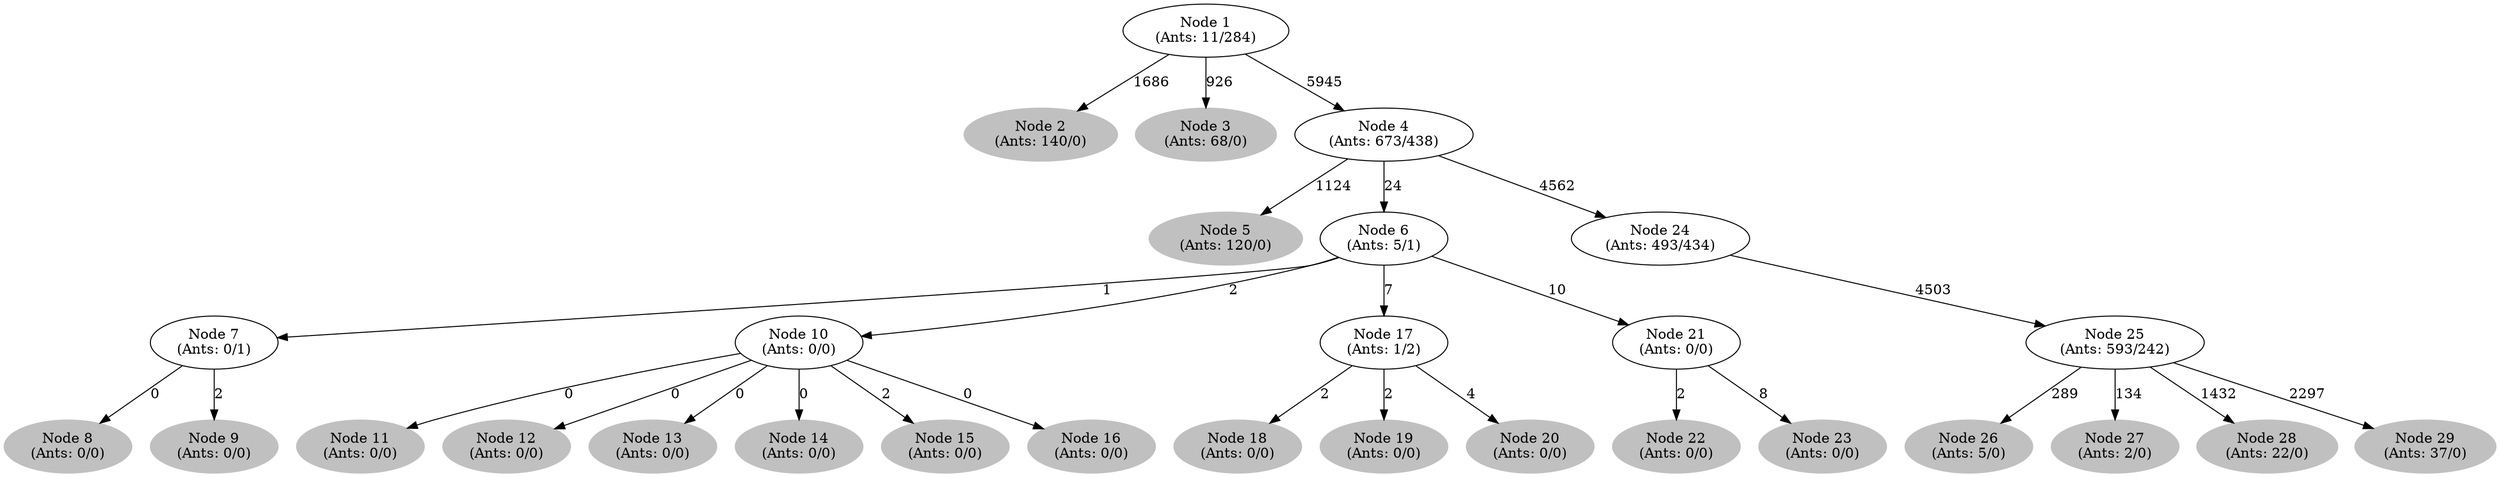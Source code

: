 digraph G {
	
	 "Node 2\n(Ants: 140/0)" [style=filled,color="gray"];
	"Node 1\n(Ants: 11/284)" -> "Node 2\n(Ants: 140/0)" [label=1686];
	 "Node 3\n(Ants: 68/0)" [style=filled,color="gray"];
	"Node 1\n(Ants: 11/284)" -> "Node 3\n(Ants: 68/0)" [label=926];
	 "Node 1\n(Ants: 11/284)" -> "Node 4\n(Ants: 673/438)" [label=5945];
	 "Node 5\n(Ants: 120/0)" [style=filled,color="gray"];
	"Node 4\n(Ants: 673/438)" -> "Node 5\n(Ants: 120/0)" [label=1124];
	 "Node 4\n(Ants: 673/438)" -> "Node 6\n(Ants: 5/1)" [label=24];
	 "Node 6\n(Ants: 5/1)" -> "Node 7\n(Ants: 0/1)" [label=1];
	 "Node 8\n(Ants: 0/0)" [style=filled,color="gray"];
	"Node 7\n(Ants: 0/1)" -> "Node 8\n(Ants: 0/0)" [label=0];
	 "Node 9\n(Ants: 0/0)" [style=filled,color="gray"];
	"Node 7\n(Ants: 0/1)" -> "Node 9\n(Ants: 0/0)" [label=2];
	 "Node 6\n(Ants: 5/1)" -> "Node 10\n(Ants: 0/0)" [label=2];
	 "Node 11\n(Ants: 0/0)" [style=filled,color="gray"];
	"Node 10\n(Ants: 0/0)" -> "Node 11\n(Ants: 0/0)" [label=0];
	 "Node 12\n(Ants: 0/0)" [style=filled,color="gray"];
	"Node 10\n(Ants: 0/0)" -> "Node 12\n(Ants: 0/0)" [label=0];
	 "Node 13\n(Ants: 0/0)" [style=filled,color="gray"];
	"Node 10\n(Ants: 0/0)" -> "Node 13\n(Ants: 0/0)" [label=0];
	 "Node 14\n(Ants: 0/0)" [style=filled,color="gray"];
	"Node 10\n(Ants: 0/0)" -> "Node 14\n(Ants: 0/0)" [label=0];
	 "Node 15\n(Ants: 0/0)" [style=filled,color="gray"];
	"Node 10\n(Ants: 0/0)" -> "Node 15\n(Ants: 0/0)" [label=2];
	 "Node 16\n(Ants: 0/0)" [style=filled,color="gray"];
	"Node 10\n(Ants: 0/0)" -> "Node 16\n(Ants: 0/0)" [label=0];
	 "Node 6\n(Ants: 5/1)" -> "Node 17\n(Ants: 1/2)" [label=7];
	 "Node 18\n(Ants: 0/0)" [style=filled,color="gray"];
	"Node 17\n(Ants: 1/2)" -> "Node 18\n(Ants: 0/0)" [label=2];
	 "Node 19\n(Ants: 0/0)" [style=filled,color="gray"];
	"Node 17\n(Ants: 1/2)" -> "Node 19\n(Ants: 0/0)" [label=2];
	 "Node 20\n(Ants: 0/0)" [style=filled,color="gray"];
	"Node 17\n(Ants: 1/2)" -> "Node 20\n(Ants: 0/0)" [label=4];
	 "Node 6\n(Ants: 5/1)" -> "Node 21\n(Ants: 0/0)" [label=10];
	 "Node 22\n(Ants: 0/0)" [style=filled,color="gray"];
	"Node 21\n(Ants: 0/0)" -> "Node 22\n(Ants: 0/0)" [label=2];
	 "Node 23\n(Ants: 0/0)" [style=filled,color="gray"];
	"Node 21\n(Ants: 0/0)" -> "Node 23\n(Ants: 0/0)" [label=8];
	 "Node 4\n(Ants: 673/438)" -> "Node 24\n(Ants: 493/434)" [label=4562];
	 "Node 24\n(Ants: 493/434)" -> "Node 25\n(Ants: 593/242)" [label=4503];
	 "Node 26\n(Ants: 5/0)" [style=filled,color="gray"];
	"Node 25\n(Ants: 593/242)" -> "Node 26\n(Ants: 5/0)" [label=289];
	 "Node 27\n(Ants: 2/0)" [style=filled,color="gray"];
	"Node 25\n(Ants: 593/242)" -> "Node 27\n(Ants: 2/0)" [label=134];
	 "Node 28\n(Ants: 22/0)" [style=filled,color="gray"];
	"Node 25\n(Ants: 593/242)" -> "Node 28\n(Ants: 22/0)" [label=1432];
	 "Node 29\n(Ants: 37/0)" [style=filled,color="gray"];
	"Node 25\n(Ants: 593/242)" -> "Node 29\n(Ants: 37/0)" [label=2297];
	 
}
